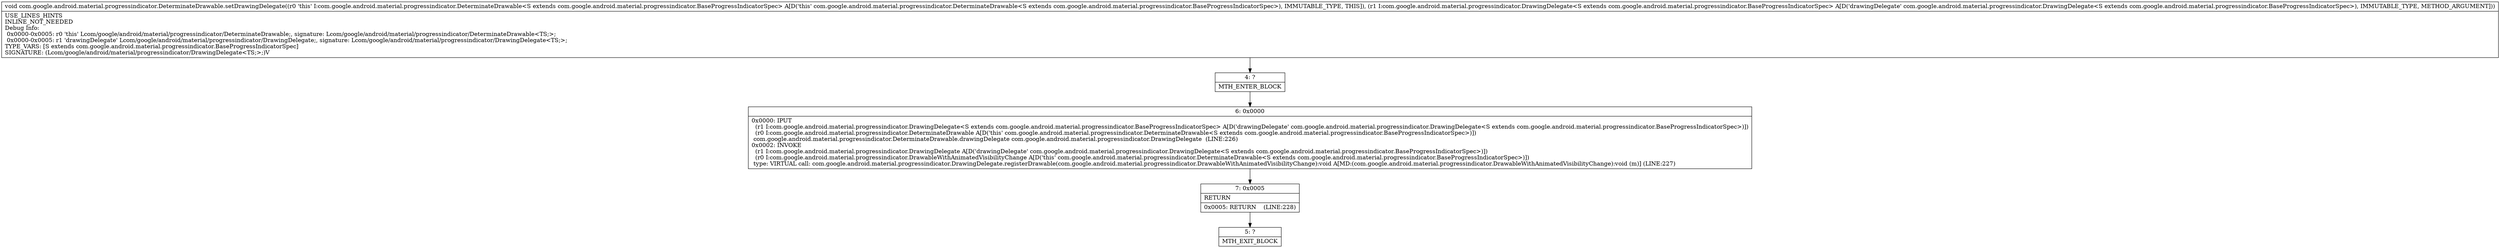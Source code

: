 digraph "CFG forcom.google.android.material.progressindicator.DeterminateDrawable.setDrawingDelegate(Lcom\/google\/android\/material\/progressindicator\/DrawingDelegate;)V" {
Node_4 [shape=record,label="{4\:\ ?|MTH_ENTER_BLOCK\l}"];
Node_6 [shape=record,label="{6\:\ 0x0000|0x0000: IPUT  \l  (r1 I:com.google.android.material.progressindicator.DrawingDelegate\<S extends com.google.android.material.progressindicator.BaseProgressIndicatorSpec\> A[D('drawingDelegate' com.google.android.material.progressindicator.DrawingDelegate\<S extends com.google.android.material.progressindicator.BaseProgressIndicatorSpec\>)])\l  (r0 I:com.google.android.material.progressindicator.DeterminateDrawable A[D('this' com.google.android.material.progressindicator.DeterminateDrawable\<S extends com.google.android.material.progressindicator.BaseProgressIndicatorSpec\>)])\l com.google.android.material.progressindicator.DeterminateDrawable.drawingDelegate com.google.android.material.progressindicator.DrawingDelegate  (LINE:226)\l0x0002: INVOKE  \l  (r1 I:com.google.android.material.progressindicator.DrawingDelegate A[D('drawingDelegate' com.google.android.material.progressindicator.DrawingDelegate\<S extends com.google.android.material.progressindicator.BaseProgressIndicatorSpec\>)])\l  (r0 I:com.google.android.material.progressindicator.DrawableWithAnimatedVisibilityChange A[D('this' com.google.android.material.progressindicator.DeterminateDrawable\<S extends com.google.android.material.progressindicator.BaseProgressIndicatorSpec\>)])\l type: VIRTUAL call: com.google.android.material.progressindicator.DrawingDelegate.registerDrawable(com.google.android.material.progressindicator.DrawableWithAnimatedVisibilityChange):void A[MD:(com.google.android.material.progressindicator.DrawableWithAnimatedVisibilityChange):void (m)] (LINE:227)\l}"];
Node_7 [shape=record,label="{7\:\ 0x0005|RETURN\l|0x0005: RETURN    (LINE:228)\l}"];
Node_5 [shape=record,label="{5\:\ ?|MTH_EXIT_BLOCK\l}"];
MethodNode[shape=record,label="{void com.google.android.material.progressindicator.DeterminateDrawable.setDrawingDelegate((r0 'this' I:com.google.android.material.progressindicator.DeterminateDrawable\<S extends com.google.android.material.progressindicator.BaseProgressIndicatorSpec\> A[D('this' com.google.android.material.progressindicator.DeterminateDrawable\<S extends com.google.android.material.progressindicator.BaseProgressIndicatorSpec\>), IMMUTABLE_TYPE, THIS]), (r1 I:com.google.android.material.progressindicator.DrawingDelegate\<S extends com.google.android.material.progressindicator.BaseProgressIndicatorSpec\> A[D('drawingDelegate' com.google.android.material.progressindicator.DrawingDelegate\<S extends com.google.android.material.progressindicator.BaseProgressIndicatorSpec\>), IMMUTABLE_TYPE, METHOD_ARGUMENT]))  | USE_LINES_HINTS\lINLINE_NOT_NEEDED\lDebug Info:\l  0x0000\-0x0005: r0 'this' Lcom\/google\/android\/material\/progressindicator\/DeterminateDrawable;, signature: Lcom\/google\/android\/material\/progressindicator\/DeterminateDrawable\<TS;\>;\l  0x0000\-0x0005: r1 'drawingDelegate' Lcom\/google\/android\/material\/progressindicator\/DrawingDelegate;, signature: Lcom\/google\/android\/material\/progressindicator\/DrawingDelegate\<TS;\>;\lTYPE_VARS: [S extends com.google.android.material.progressindicator.BaseProgressIndicatorSpec]\lSIGNATURE: (Lcom\/google\/android\/material\/progressindicator\/DrawingDelegate\<TS;\>;)V\l}"];
MethodNode -> Node_4;Node_4 -> Node_6;
Node_6 -> Node_7;
Node_7 -> Node_5;
}

